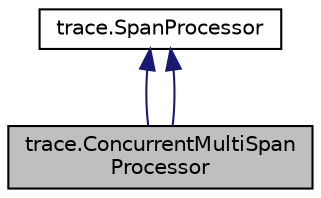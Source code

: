 digraph "trace.ConcurrentMultiSpanProcessor"
{
 // LATEX_PDF_SIZE
  edge [fontname="Helvetica",fontsize="10",labelfontname="Helvetica",labelfontsize="10"];
  node [fontname="Helvetica",fontsize="10",shape=record];
  Node1 [label="trace.ConcurrentMultiSpan\lProcessor",height=0.2,width=0.4,color="black", fillcolor="grey75", style="filled", fontcolor="black",tooltip=" "];
  Node2 -> Node1 [dir="back",color="midnightblue",fontsize="10",style="solid",fontname="Helvetica"];
  Node2 [label="trace.SpanProcessor",height=0.2,width=0.4,color="black", fillcolor="white", style="filled",URL="$classtrace_1_1SpanProcessor.html",tooltip=" "];
  Node2 -> Node1 [dir="back",color="midnightblue",fontsize="10",style="solid",fontname="Helvetica"];
}

